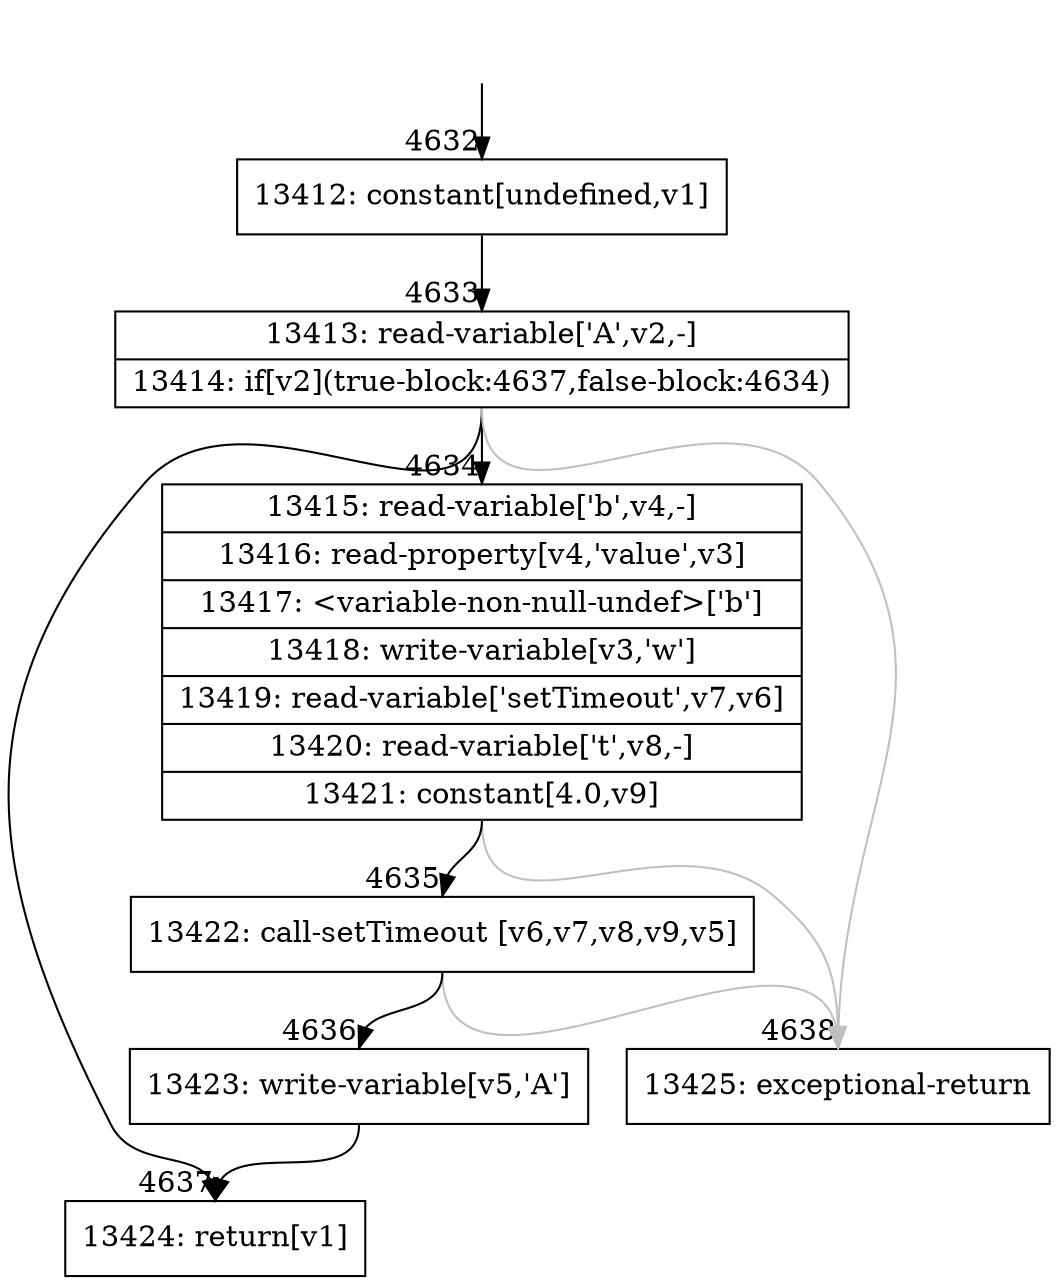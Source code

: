 digraph {
rankdir="TD"
BB_entry388[shape=none,label=""];
BB_entry388 -> BB4632 [tailport=s, headport=n, headlabel="    4632"]
BB4632 [shape=record label="{13412: constant[undefined,v1]}" ] 
BB4632 -> BB4633 [tailport=s, headport=n, headlabel="      4633"]
BB4633 [shape=record label="{13413: read-variable['A',v2,-]|13414: if[v2](true-block:4637,false-block:4634)}" ] 
BB4633 -> BB4637 [tailport=s, headport=n, headlabel="      4637"]
BB4633 -> BB4634 [tailport=s, headport=n, headlabel="      4634"]
BB4633 -> BB4638 [tailport=s, headport=n, color=gray, headlabel="      4638"]
BB4634 [shape=record label="{13415: read-variable['b',v4,-]|13416: read-property[v4,'value',v3]|13417: \<variable-non-null-undef\>['b']|13418: write-variable[v3,'w']|13419: read-variable['setTimeout',v7,v6]|13420: read-variable['t',v8,-]|13421: constant[4.0,v9]}" ] 
BB4634 -> BB4635 [tailport=s, headport=n, headlabel="      4635"]
BB4634 -> BB4638 [tailport=s, headport=n, color=gray]
BB4635 [shape=record label="{13422: call-setTimeout [v6,v7,v8,v9,v5]}" ] 
BB4635 -> BB4636 [tailport=s, headport=n, headlabel="      4636"]
BB4635 -> BB4638 [tailport=s, headport=n, color=gray]
BB4636 [shape=record label="{13423: write-variable[v5,'A']}" ] 
BB4636 -> BB4637 [tailport=s, headport=n]
BB4637 [shape=record label="{13424: return[v1]}" ] 
BB4638 [shape=record label="{13425: exceptional-return}" ] 
}
